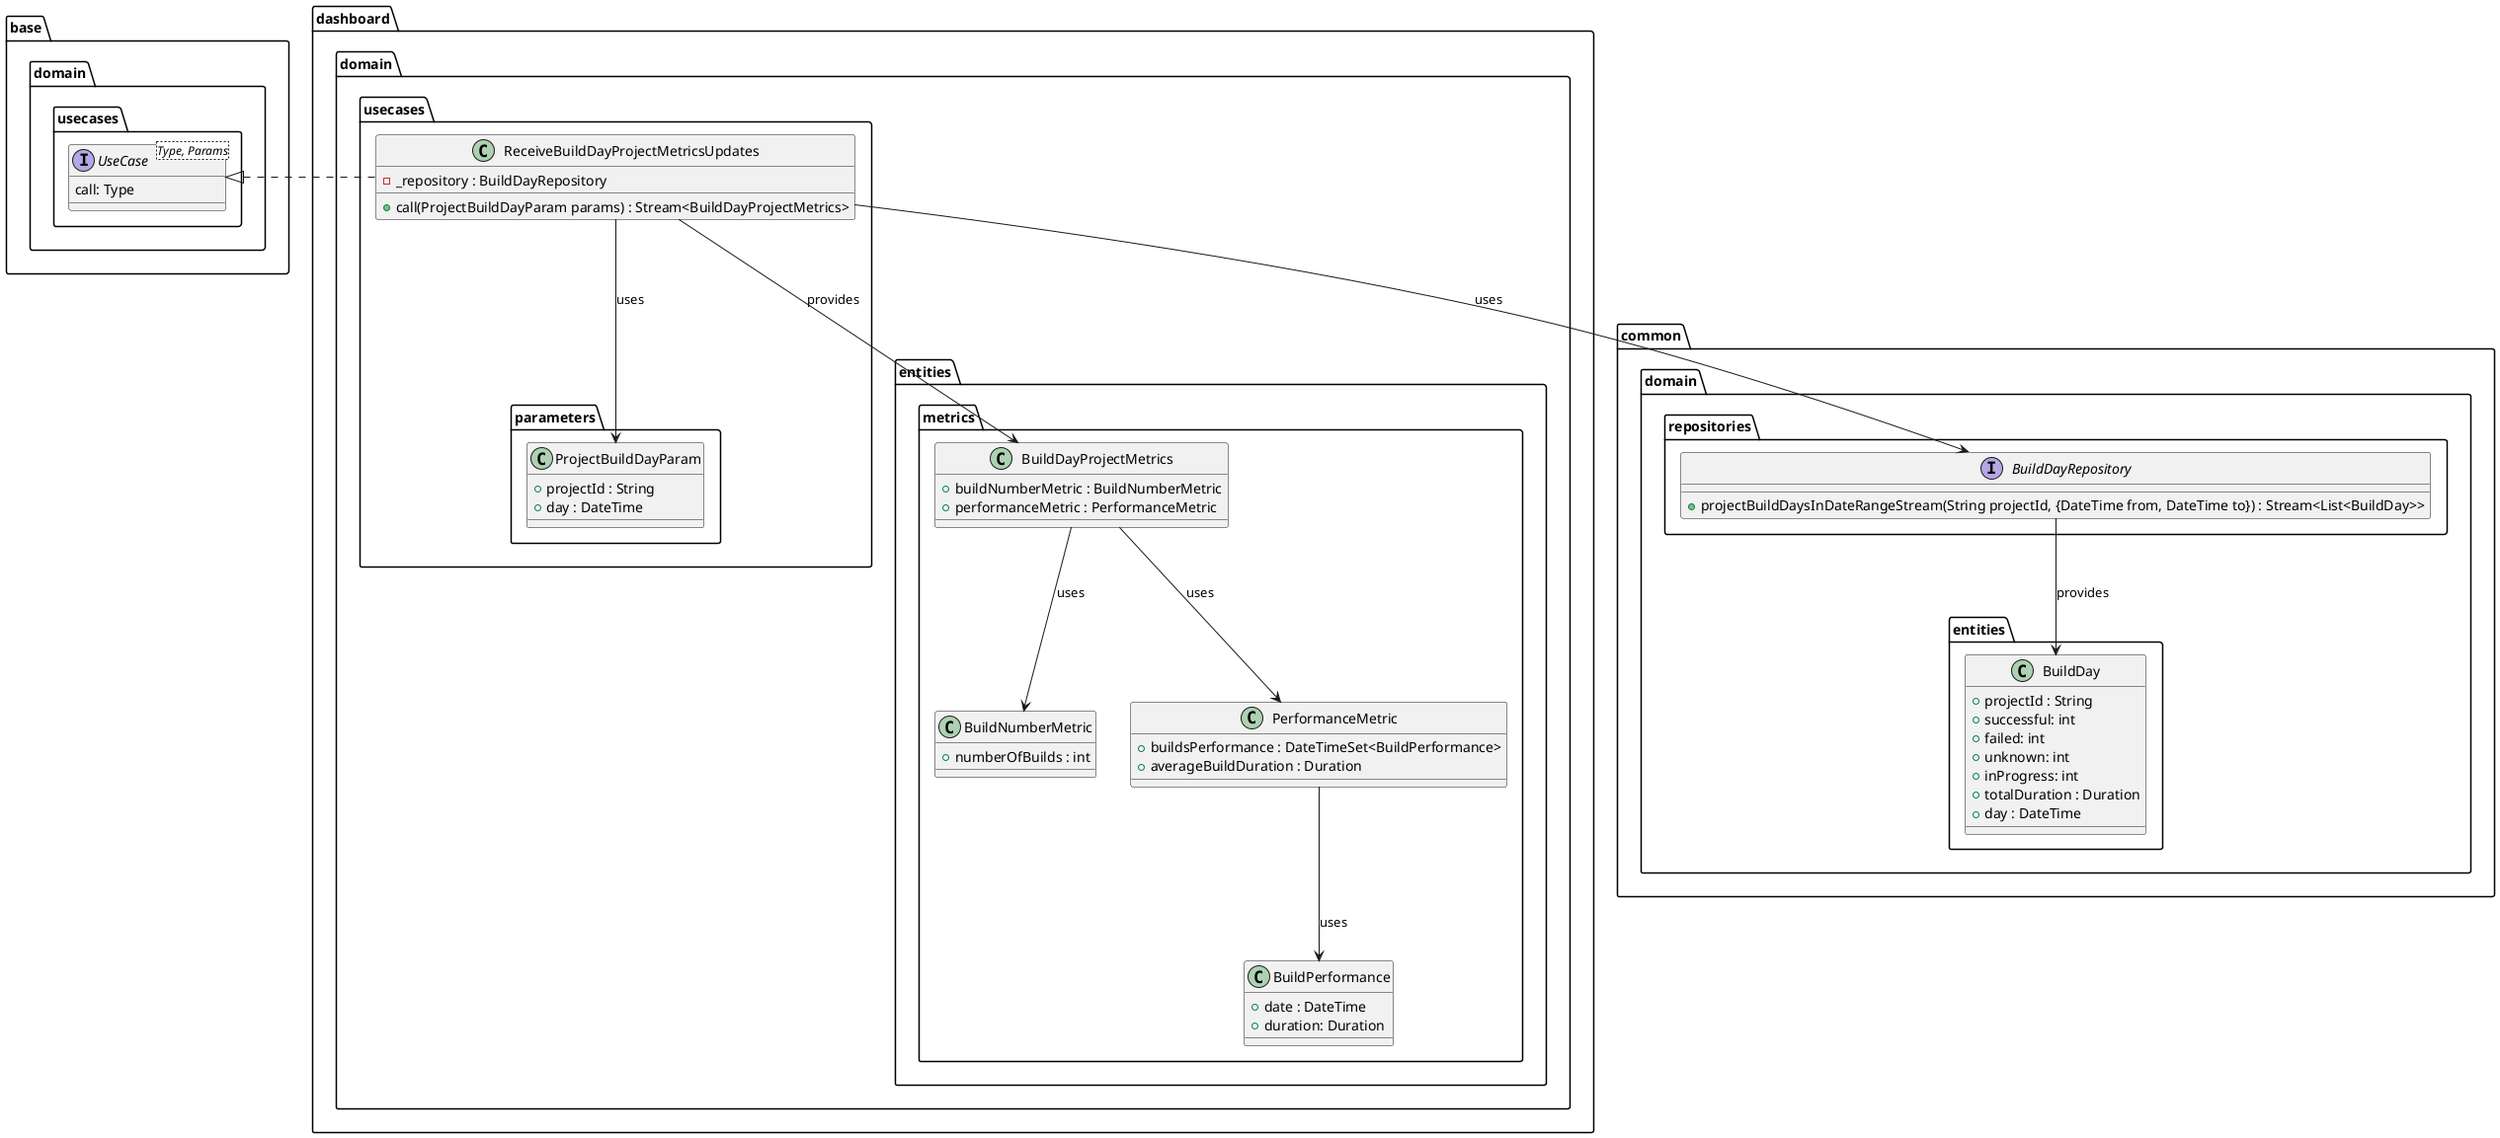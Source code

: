 @startuml build_days_domain_layer_class_diagram

package base.domain.usecases {
    interface UseCase<Type, Params> {
        call: Type
    }
}

package common.domain {
    package entities {
        class BuildDay {
            + projectId : String
            + successful: int
            + failed: int
            + unknown: int
            + inProgress: int
            + totalDuration : Duration
            + day : DateTime
        }
    }

    package repositories {
        interface BuildDayRepository {
            + projectBuildDaysInDateRangeStream(String projectId, {DateTime from, DateTime to}) : Stream<List<BuildDay>>
        } 
    }    
}

package dashboard.domain {
    package entities.metrics {
        class BuildNumberMetric {
            + numberOfBuilds : int
        }
        class BuildPerformance {
                + date : DateTime
                + duration: Duration
        }
        class PerformanceMetric {
            + buildsPerformance : DateTimeSet<BuildPerformance>
            + averageBuildDuration : Duration
        }
        class BuildDayProjectMetrics {
            + buildNumberMetric : BuildNumberMetric
            + performanceMetric : PerformanceMetric
        }
    }

    package usecases {
        class ReceiveBuildDayProjectMetricsUpdates {
            - _repository : BuildDayRepository
            + call(ProjectBuildDayParam params) : Stream<BuildDayProjectMetrics>
        }

        package parameters {
            class ProjectBuildDayParam {
                + projectId : String
                + day : DateTime
            }
        }
    }  
}

BuildDayRepository --> BuildDay : provides
ReceiveBuildDayProjectMetricsUpdates -left-..|> UseCase
ReceiveBuildDayProjectMetricsUpdates --> BuildDayRepository : uses
ReceiveBuildDayProjectMetricsUpdates --> ProjectBuildDayParam : uses
ReceiveBuildDayProjectMetricsUpdates --> BuildDayProjectMetrics : provides

BuildDayProjectMetrics --> BuildNumberMetric : uses
BuildDayProjectMetrics --> PerformanceMetric : uses
PerformanceMetric --> BuildPerformance : uses

@enduml

